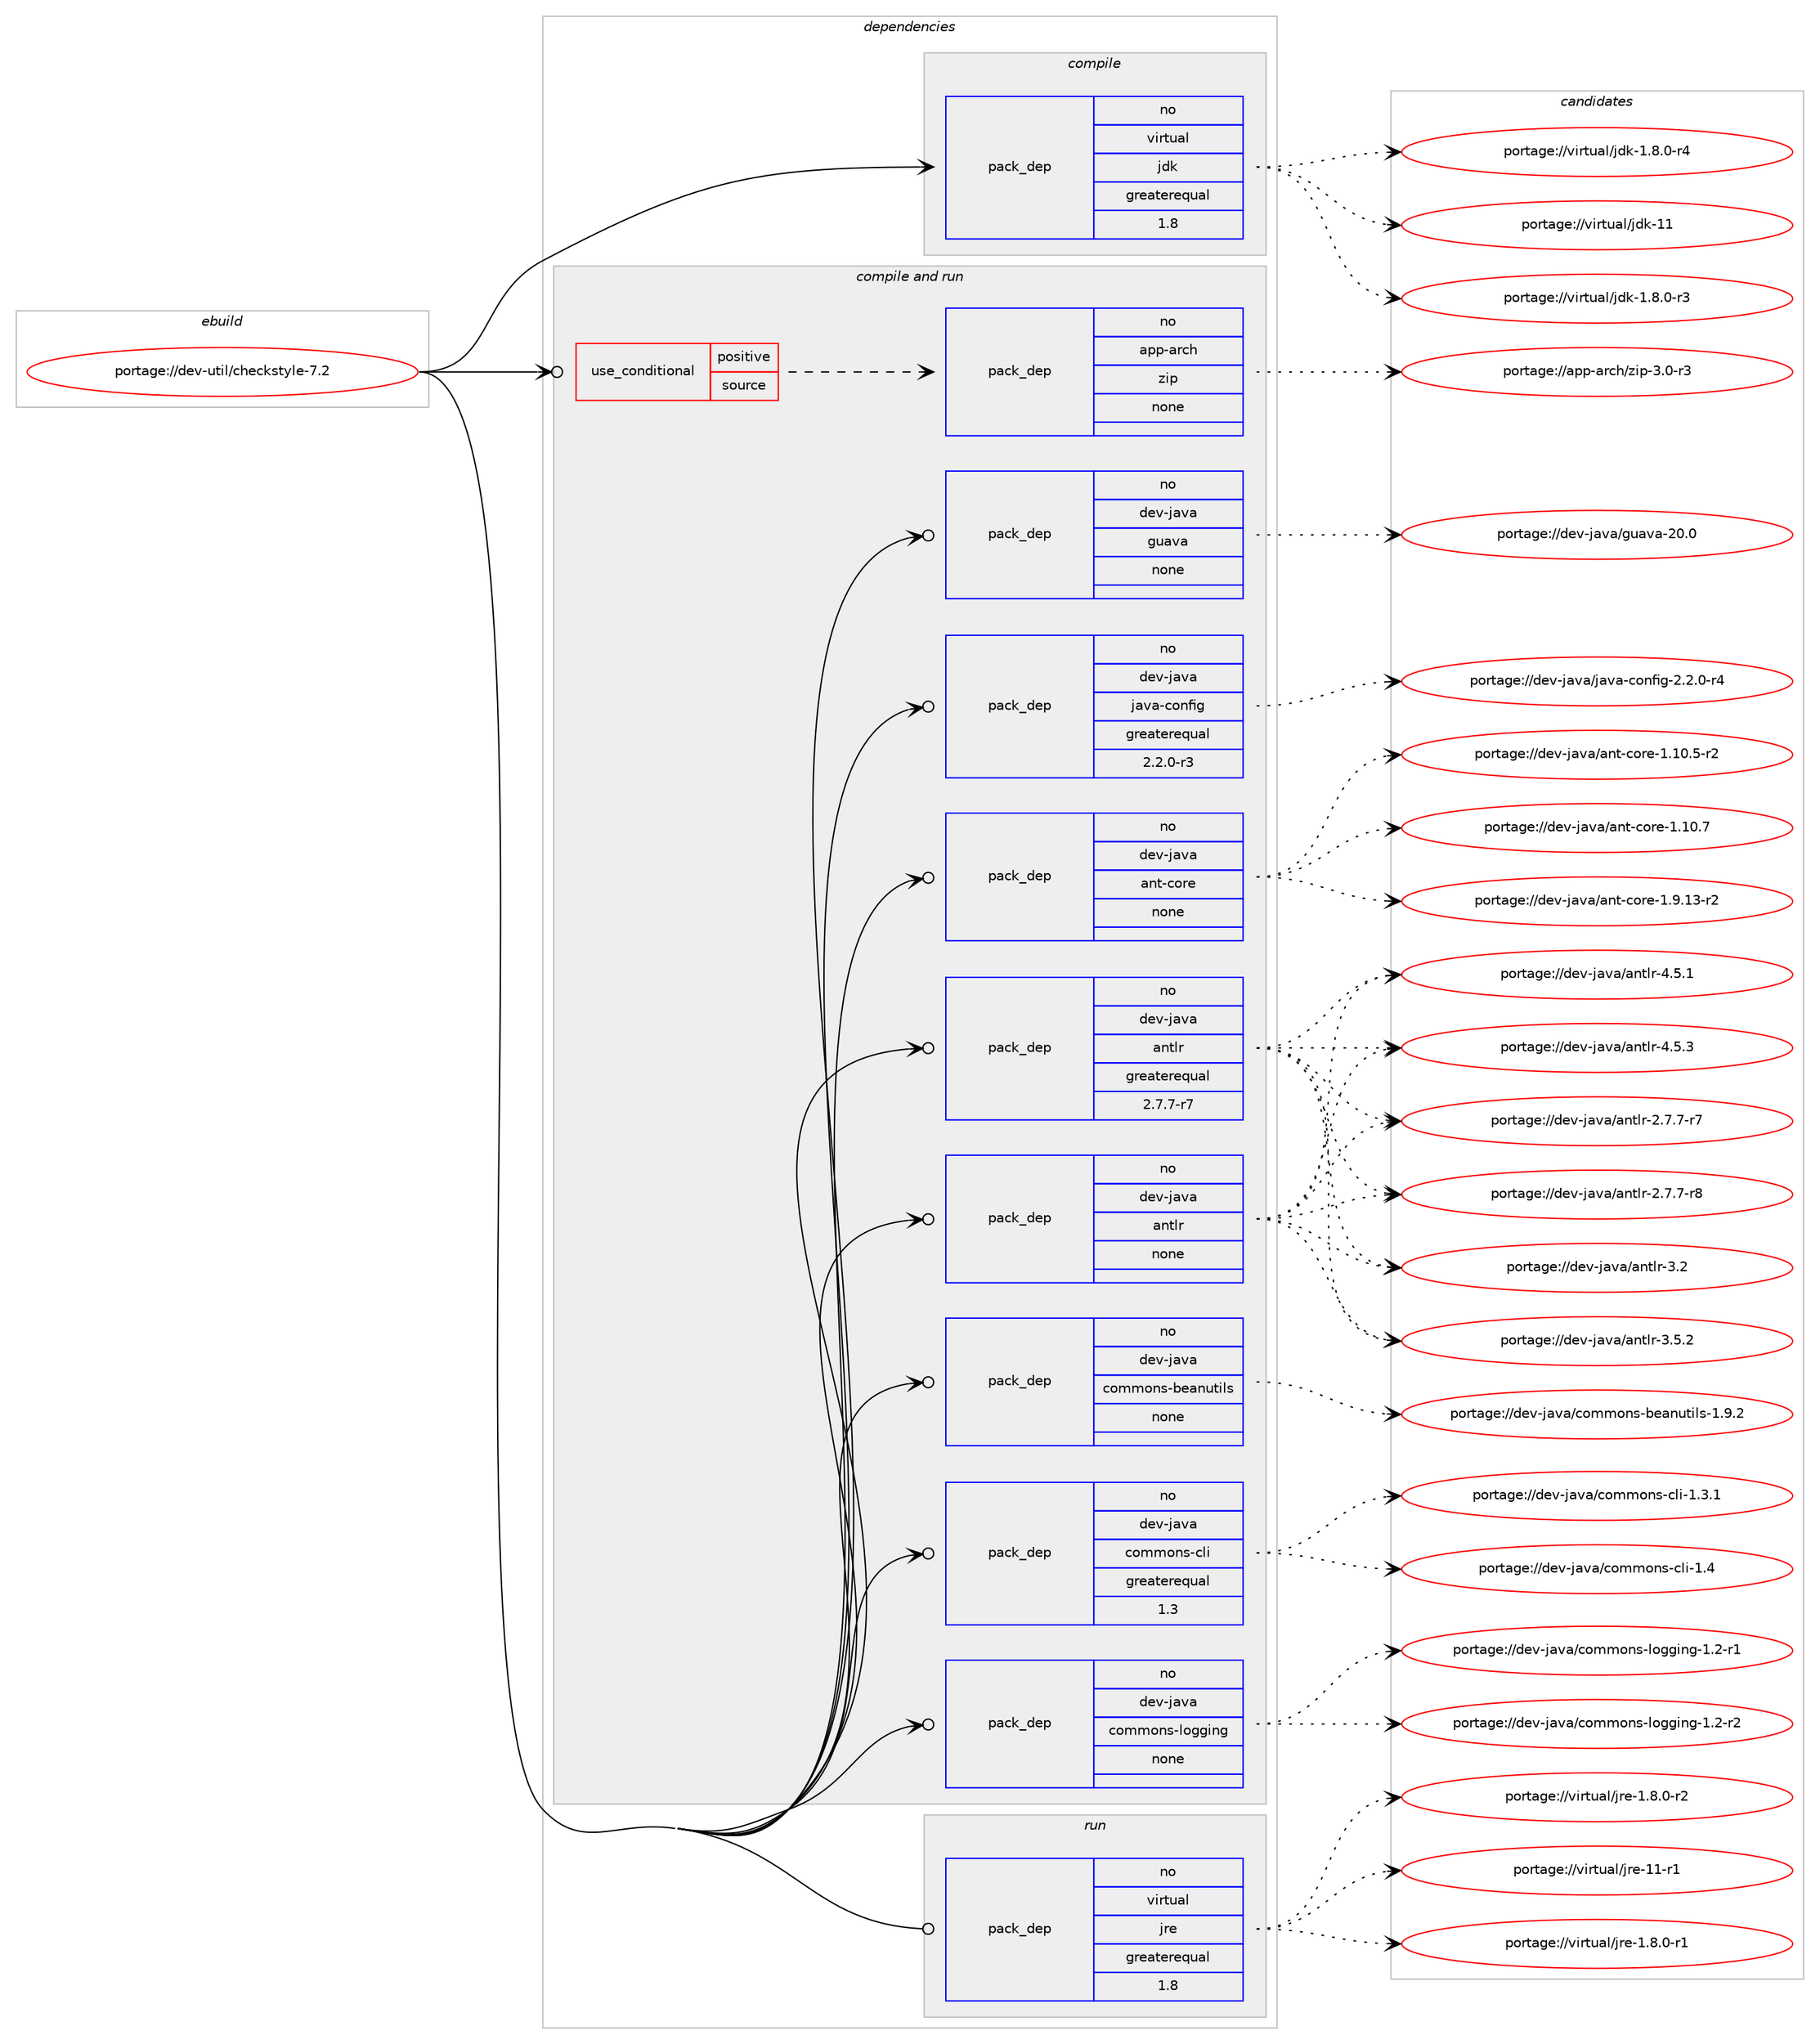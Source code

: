 digraph prolog {

# *************
# Graph options
# *************

newrank=true;
concentrate=true;
compound=true;
graph [rankdir=LR,fontname=Helvetica,fontsize=10,ranksep=1.5];#, ranksep=2.5, nodesep=0.2];
edge  [arrowhead=vee];
node  [fontname=Helvetica,fontsize=10];

# **********
# The ebuild
# **********

subgraph cluster_leftcol {
color=gray;
rank=same;
label=<<i>ebuild</i>>;
id [label="portage://dev-util/checkstyle-7.2", color=red, width=4, href="../dev-util/checkstyle-7.2.svg"];
}

# ****************
# The dependencies
# ****************

subgraph cluster_midcol {
color=gray;
label=<<i>dependencies</i>>;
subgraph cluster_compile {
fillcolor="#eeeeee";
style=filled;
label=<<i>compile</i>>;
subgraph pack185798 {
dependency260022 [label=<<TABLE BORDER="0" CELLBORDER="1" CELLSPACING="0" CELLPADDING="4" WIDTH="220"><TR><TD ROWSPAN="6" CELLPADDING="30">pack_dep</TD></TR><TR><TD WIDTH="110">no</TD></TR><TR><TD>virtual</TD></TR><TR><TD>jdk</TD></TR><TR><TD>greaterequal</TD></TR><TR><TD>1.8</TD></TR></TABLE>>, shape=none, color=blue];
}
id:e -> dependency260022:w [weight=20,style="solid",arrowhead="vee"];
}
subgraph cluster_compileandrun {
fillcolor="#eeeeee";
style=filled;
label=<<i>compile and run</i>>;
subgraph cond70599 {
dependency260023 [label=<<TABLE BORDER="0" CELLBORDER="1" CELLSPACING="0" CELLPADDING="4"><TR><TD ROWSPAN="3" CELLPADDING="10">use_conditional</TD></TR><TR><TD>positive</TD></TR><TR><TD>source</TD></TR></TABLE>>, shape=none, color=red];
subgraph pack185799 {
dependency260024 [label=<<TABLE BORDER="0" CELLBORDER="1" CELLSPACING="0" CELLPADDING="4" WIDTH="220"><TR><TD ROWSPAN="6" CELLPADDING="30">pack_dep</TD></TR><TR><TD WIDTH="110">no</TD></TR><TR><TD>app-arch</TD></TR><TR><TD>zip</TD></TR><TR><TD>none</TD></TR><TR><TD></TD></TR></TABLE>>, shape=none, color=blue];
}
dependency260023:e -> dependency260024:w [weight=20,style="dashed",arrowhead="vee"];
}
id:e -> dependency260023:w [weight=20,style="solid",arrowhead="odotvee"];
subgraph pack185800 {
dependency260025 [label=<<TABLE BORDER="0" CELLBORDER="1" CELLSPACING="0" CELLPADDING="4" WIDTH="220"><TR><TD ROWSPAN="6" CELLPADDING="30">pack_dep</TD></TR><TR><TD WIDTH="110">no</TD></TR><TR><TD>dev-java</TD></TR><TR><TD>ant-core</TD></TR><TR><TD>none</TD></TR><TR><TD></TD></TR></TABLE>>, shape=none, color=blue];
}
id:e -> dependency260025:w [weight=20,style="solid",arrowhead="odotvee"];
subgraph pack185801 {
dependency260026 [label=<<TABLE BORDER="0" CELLBORDER="1" CELLSPACING="0" CELLPADDING="4" WIDTH="220"><TR><TD ROWSPAN="6" CELLPADDING="30">pack_dep</TD></TR><TR><TD WIDTH="110">no</TD></TR><TR><TD>dev-java</TD></TR><TR><TD>antlr</TD></TR><TR><TD>greaterequal</TD></TR><TR><TD>2.7.7-r7</TD></TR></TABLE>>, shape=none, color=blue];
}
id:e -> dependency260026:w [weight=20,style="solid",arrowhead="odotvee"];
subgraph pack185802 {
dependency260027 [label=<<TABLE BORDER="0" CELLBORDER="1" CELLSPACING="0" CELLPADDING="4" WIDTH="220"><TR><TD ROWSPAN="6" CELLPADDING="30">pack_dep</TD></TR><TR><TD WIDTH="110">no</TD></TR><TR><TD>dev-java</TD></TR><TR><TD>antlr</TD></TR><TR><TD>none</TD></TR><TR><TD></TD></TR></TABLE>>, shape=none, color=blue];
}
id:e -> dependency260027:w [weight=20,style="solid",arrowhead="odotvee"];
subgraph pack185803 {
dependency260028 [label=<<TABLE BORDER="0" CELLBORDER="1" CELLSPACING="0" CELLPADDING="4" WIDTH="220"><TR><TD ROWSPAN="6" CELLPADDING="30">pack_dep</TD></TR><TR><TD WIDTH="110">no</TD></TR><TR><TD>dev-java</TD></TR><TR><TD>commons-beanutils</TD></TR><TR><TD>none</TD></TR><TR><TD></TD></TR></TABLE>>, shape=none, color=blue];
}
id:e -> dependency260028:w [weight=20,style="solid",arrowhead="odotvee"];
subgraph pack185804 {
dependency260029 [label=<<TABLE BORDER="0" CELLBORDER="1" CELLSPACING="0" CELLPADDING="4" WIDTH="220"><TR><TD ROWSPAN="6" CELLPADDING="30">pack_dep</TD></TR><TR><TD WIDTH="110">no</TD></TR><TR><TD>dev-java</TD></TR><TR><TD>commons-cli</TD></TR><TR><TD>greaterequal</TD></TR><TR><TD>1.3</TD></TR></TABLE>>, shape=none, color=blue];
}
id:e -> dependency260029:w [weight=20,style="solid",arrowhead="odotvee"];
subgraph pack185805 {
dependency260030 [label=<<TABLE BORDER="0" CELLBORDER="1" CELLSPACING="0" CELLPADDING="4" WIDTH="220"><TR><TD ROWSPAN="6" CELLPADDING="30">pack_dep</TD></TR><TR><TD WIDTH="110">no</TD></TR><TR><TD>dev-java</TD></TR><TR><TD>commons-logging</TD></TR><TR><TD>none</TD></TR><TR><TD></TD></TR></TABLE>>, shape=none, color=blue];
}
id:e -> dependency260030:w [weight=20,style="solid",arrowhead="odotvee"];
subgraph pack185806 {
dependency260031 [label=<<TABLE BORDER="0" CELLBORDER="1" CELLSPACING="0" CELLPADDING="4" WIDTH="220"><TR><TD ROWSPAN="6" CELLPADDING="30">pack_dep</TD></TR><TR><TD WIDTH="110">no</TD></TR><TR><TD>dev-java</TD></TR><TR><TD>guava</TD></TR><TR><TD>none</TD></TR><TR><TD></TD></TR></TABLE>>, shape=none, color=blue];
}
id:e -> dependency260031:w [weight=20,style="solid",arrowhead="odotvee"];
subgraph pack185807 {
dependency260032 [label=<<TABLE BORDER="0" CELLBORDER="1" CELLSPACING="0" CELLPADDING="4" WIDTH="220"><TR><TD ROWSPAN="6" CELLPADDING="30">pack_dep</TD></TR><TR><TD WIDTH="110">no</TD></TR><TR><TD>dev-java</TD></TR><TR><TD>java-config</TD></TR><TR><TD>greaterequal</TD></TR><TR><TD>2.2.0-r3</TD></TR></TABLE>>, shape=none, color=blue];
}
id:e -> dependency260032:w [weight=20,style="solid",arrowhead="odotvee"];
}
subgraph cluster_run {
fillcolor="#eeeeee";
style=filled;
label=<<i>run</i>>;
subgraph pack185808 {
dependency260033 [label=<<TABLE BORDER="0" CELLBORDER="1" CELLSPACING="0" CELLPADDING="4" WIDTH="220"><TR><TD ROWSPAN="6" CELLPADDING="30">pack_dep</TD></TR><TR><TD WIDTH="110">no</TD></TR><TR><TD>virtual</TD></TR><TR><TD>jre</TD></TR><TR><TD>greaterequal</TD></TR><TR><TD>1.8</TD></TR></TABLE>>, shape=none, color=blue];
}
id:e -> dependency260033:w [weight=20,style="solid",arrowhead="odot"];
}
}

# **************
# The candidates
# **************

subgraph cluster_choices {
rank=same;
color=gray;
label=<<i>candidates</i>>;

subgraph choice185798 {
color=black;
nodesep=1;
choiceportage11810511411611797108471061001074549465646484511451 [label="portage://virtual/jdk-1.8.0-r3", color=red, width=4,href="../virtual/jdk-1.8.0-r3.svg"];
choiceportage11810511411611797108471061001074549465646484511452 [label="portage://virtual/jdk-1.8.0-r4", color=red, width=4,href="../virtual/jdk-1.8.0-r4.svg"];
choiceportage1181051141161179710847106100107454949 [label="portage://virtual/jdk-11", color=red, width=4,href="../virtual/jdk-11.svg"];
dependency260022:e -> choiceportage11810511411611797108471061001074549465646484511451:w [style=dotted,weight="100"];
dependency260022:e -> choiceportage11810511411611797108471061001074549465646484511452:w [style=dotted,weight="100"];
dependency260022:e -> choiceportage1181051141161179710847106100107454949:w [style=dotted,weight="100"];
}
subgraph choice185799 {
color=black;
nodesep=1;
choiceportage9711211245971149910447122105112455146484511451 [label="portage://app-arch/zip-3.0-r3", color=red, width=4,href="../app-arch/zip-3.0-r3.svg"];
dependency260024:e -> choiceportage9711211245971149910447122105112455146484511451:w [style=dotted,weight="100"];
}
subgraph choice185800 {
color=black;
nodesep=1;
choiceportage10010111845106971189747971101164599111114101454946494846534511450 [label="portage://dev-java/ant-core-1.10.5-r2", color=red, width=4,href="../dev-java/ant-core-1.10.5-r2.svg"];
choiceportage1001011184510697118974797110116459911111410145494649484655 [label="portage://dev-java/ant-core-1.10.7", color=red, width=4,href="../dev-java/ant-core-1.10.7.svg"];
choiceportage10010111845106971189747971101164599111114101454946574649514511450 [label="portage://dev-java/ant-core-1.9.13-r2", color=red, width=4,href="../dev-java/ant-core-1.9.13-r2.svg"];
dependency260025:e -> choiceportage10010111845106971189747971101164599111114101454946494846534511450:w [style=dotted,weight="100"];
dependency260025:e -> choiceportage1001011184510697118974797110116459911111410145494649484655:w [style=dotted,weight="100"];
dependency260025:e -> choiceportage10010111845106971189747971101164599111114101454946574649514511450:w [style=dotted,weight="100"];
}
subgraph choice185801 {
color=black;
nodesep=1;
choiceportage10010111845106971189747971101161081144550465546554511455 [label="portage://dev-java/antlr-2.7.7-r7", color=red, width=4,href="../dev-java/antlr-2.7.7-r7.svg"];
choiceportage10010111845106971189747971101161081144550465546554511456 [label="portage://dev-java/antlr-2.7.7-r8", color=red, width=4,href="../dev-java/antlr-2.7.7-r8.svg"];
choiceportage100101118451069711897479711011610811445514650 [label="portage://dev-java/antlr-3.2", color=red, width=4,href="../dev-java/antlr-3.2.svg"];
choiceportage1001011184510697118974797110116108114455146534650 [label="portage://dev-java/antlr-3.5.2", color=red, width=4,href="../dev-java/antlr-3.5.2.svg"];
choiceportage1001011184510697118974797110116108114455246534649 [label="portage://dev-java/antlr-4.5.1", color=red, width=4,href="../dev-java/antlr-4.5.1.svg"];
choiceportage1001011184510697118974797110116108114455246534651 [label="portage://dev-java/antlr-4.5.3", color=red, width=4,href="../dev-java/antlr-4.5.3.svg"];
dependency260026:e -> choiceportage10010111845106971189747971101161081144550465546554511455:w [style=dotted,weight="100"];
dependency260026:e -> choiceportage10010111845106971189747971101161081144550465546554511456:w [style=dotted,weight="100"];
dependency260026:e -> choiceportage100101118451069711897479711011610811445514650:w [style=dotted,weight="100"];
dependency260026:e -> choiceportage1001011184510697118974797110116108114455146534650:w [style=dotted,weight="100"];
dependency260026:e -> choiceportage1001011184510697118974797110116108114455246534649:w [style=dotted,weight="100"];
dependency260026:e -> choiceportage1001011184510697118974797110116108114455246534651:w [style=dotted,weight="100"];
}
subgraph choice185802 {
color=black;
nodesep=1;
choiceportage10010111845106971189747971101161081144550465546554511455 [label="portage://dev-java/antlr-2.7.7-r7", color=red, width=4,href="../dev-java/antlr-2.7.7-r7.svg"];
choiceportage10010111845106971189747971101161081144550465546554511456 [label="portage://dev-java/antlr-2.7.7-r8", color=red, width=4,href="../dev-java/antlr-2.7.7-r8.svg"];
choiceportage100101118451069711897479711011610811445514650 [label="portage://dev-java/antlr-3.2", color=red, width=4,href="../dev-java/antlr-3.2.svg"];
choiceportage1001011184510697118974797110116108114455146534650 [label="portage://dev-java/antlr-3.5.2", color=red, width=4,href="../dev-java/antlr-3.5.2.svg"];
choiceportage1001011184510697118974797110116108114455246534649 [label="portage://dev-java/antlr-4.5.1", color=red, width=4,href="../dev-java/antlr-4.5.1.svg"];
choiceportage1001011184510697118974797110116108114455246534651 [label="portage://dev-java/antlr-4.5.3", color=red, width=4,href="../dev-java/antlr-4.5.3.svg"];
dependency260027:e -> choiceportage10010111845106971189747971101161081144550465546554511455:w [style=dotted,weight="100"];
dependency260027:e -> choiceportage10010111845106971189747971101161081144550465546554511456:w [style=dotted,weight="100"];
dependency260027:e -> choiceportage100101118451069711897479711011610811445514650:w [style=dotted,weight="100"];
dependency260027:e -> choiceportage1001011184510697118974797110116108114455146534650:w [style=dotted,weight="100"];
dependency260027:e -> choiceportage1001011184510697118974797110116108114455246534649:w [style=dotted,weight="100"];
dependency260027:e -> choiceportage1001011184510697118974797110116108114455246534651:w [style=dotted,weight="100"];
}
subgraph choice185803 {
color=black;
nodesep=1;
choiceportage1001011184510697118974799111109109111110115459810197110117116105108115454946574650 [label="portage://dev-java/commons-beanutils-1.9.2", color=red, width=4,href="../dev-java/commons-beanutils-1.9.2.svg"];
dependency260028:e -> choiceportage1001011184510697118974799111109109111110115459810197110117116105108115454946574650:w [style=dotted,weight="100"];
}
subgraph choice185804 {
color=black;
nodesep=1;
choiceportage10010111845106971189747991111091091111101154599108105454946514649 [label="portage://dev-java/commons-cli-1.3.1", color=red, width=4,href="../dev-java/commons-cli-1.3.1.svg"];
choiceportage1001011184510697118974799111109109111110115459910810545494652 [label="portage://dev-java/commons-cli-1.4", color=red, width=4,href="../dev-java/commons-cli-1.4.svg"];
dependency260029:e -> choiceportage10010111845106971189747991111091091111101154599108105454946514649:w [style=dotted,weight="100"];
dependency260029:e -> choiceportage1001011184510697118974799111109109111110115459910810545494652:w [style=dotted,weight="100"];
}
subgraph choice185805 {
color=black;
nodesep=1;
choiceportage100101118451069711897479911110910911111011545108111103103105110103454946504511449 [label="portage://dev-java/commons-logging-1.2-r1", color=red, width=4,href="../dev-java/commons-logging-1.2-r1.svg"];
choiceportage100101118451069711897479911110910911111011545108111103103105110103454946504511450 [label="portage://dev-java/commons-logging-1.2-r2", color=red, width=4,href="../dev-java/commons-logging-1.2-r2.svg"];
dependency260030:e -> choiceportage100101118451069711897479911110910911111011545108111103103105110103454946504511449:w [style=dotted,weight="100"];
dependency260030:e -> choiceportage100101118451069711897479911110910911111011545108111103103105110103454946504511450:w [style=dotted,weight="100"];
}
subgraph choice185806 {
color=black;
nodesep=1;
choiceportage1001011184510697118974710311797118974550484648 [label="portage://dev-java/guava-20.0", color=red, width=4,href="../dev-java/guava-20.0.svg"];
dependency260031:e -> choiceportage1001011184510697118974710311797118974550484648:w [style=dotted,weight="100"];
}
subgraph choice185807 {
color=black;
nodesep=1;
choiceportage10010111845106971189747106971189745991111101021051034550465046484511452 [label="portage://dev-java/java-config-2.2.0-r4", color=red, width=4,href="../dev-java/java-config-2.2.0-r4.svg"];
dependency260032:e -> choiceportage10010111845106971189747106971189745991111101021051034550465046484511452:w [style=dotted,weight="100"];
}
subgraph choice185808 {
color=black;
nodesep=1;
choiceportage11810511411611797108471061141014549465646484511449 [label="portage://virtual/jre-1.8.0-r1", color=red, width=4,href="../virtual/jre-1.8.0-r1.svg"];
choiceportage11810511411611797108471061141014549465646484511450 [label="portage://virtual/jre-1.8.0-r2", color=red, width=4,href="../virtual/jre-1.8.0-r2.svg"];
choiceportage11810511411611797108471061141014549494511449 [label="portage://virtual/jre-11-r1", color=red, width=4,href="../virtual/jre-11-r1.svg"];
dependency260033:e -> choiceportage11810511411611797108471061141014549465646484511449:w [style=dotted,weight="100"];
dependency260033:e -> choiceportage11810511411611797108471061141014549465646484511450:w [style=dotted,weight="100"];
dependency260033:e -> choiceportage11810511411611797108471061141014549494511449:w [style=dotted,weight="100"];
}
}

}
